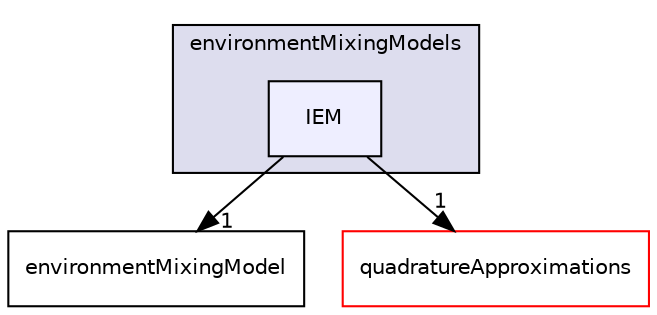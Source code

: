 digraph "IEM" {
  bgcolor=transparent;
  compound=true
  node [ fontsize="10", fontname="Helvetica"];
  edge [ labelfontsize="10", labelfontname="Helvetica"];
  subgraph clusterdir_5bfc49bf5232f63d75204b78af1ffbe3 {
    graph [ bgcolor="#ddddee", pencolor="black", label="environmentMixingModels" fontname="Helvetica", fontsize="10", URL="dir_5bfc49bf5232f63d75204b78af1ffbe3.html"]
  dir_c4027978072fc0baee15bf5db9800521 [shape=box, label="IEM", style="filled", fillcolor="#eeeeff", pencolor="black", URL="dir_c4027978072fc0baee15bf5db9800521.html"];
  }
  dir_c8493982e1511914fe4a1fbcc93b8052 [shape=box label="environmentMixingModel" URL="dir_c8493982e1511914fe4a1fbcc93b8052.html"];
  dir_719cf215453ac00ed8aac873f3732925 [shape=box label="quadratureApproximations" color="red" URL="dir_719cf215453ac00ed8aac873f3732925.html"];
  dir_c4027978072fc0baee15bf5db9800521->dir_c8493982e1511914fe4a1fbcc93b8052 [headlabel="1", labeldistance=1.5 headhref="dir_000191_000132.html"];
  dir_c4027978072fc0baee15bf5db9800521->dir_719cf215453ac00ed8aac873f3732925 [headlabel="1", labeldistance=1.5 headhref="dir_000191_000242.html"];
}
